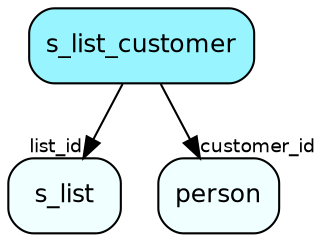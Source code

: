 digraph s_list_customer  {
node [shape = box style="rounded, filled" fontname = "Helvetica" fontsize = "12" ]
edge [fontname = "Helvetica" fontsize = "9"]

s_list_customer[fillcolor = "cadetblue1"]
s_list[fillcolor = "azure1"]
person[fillcolor = "azure1"]
s_list_customer -> s_list [headlabel = "list_id"]
s_list_customer -> person [headlabel = "customer_id"]
}
